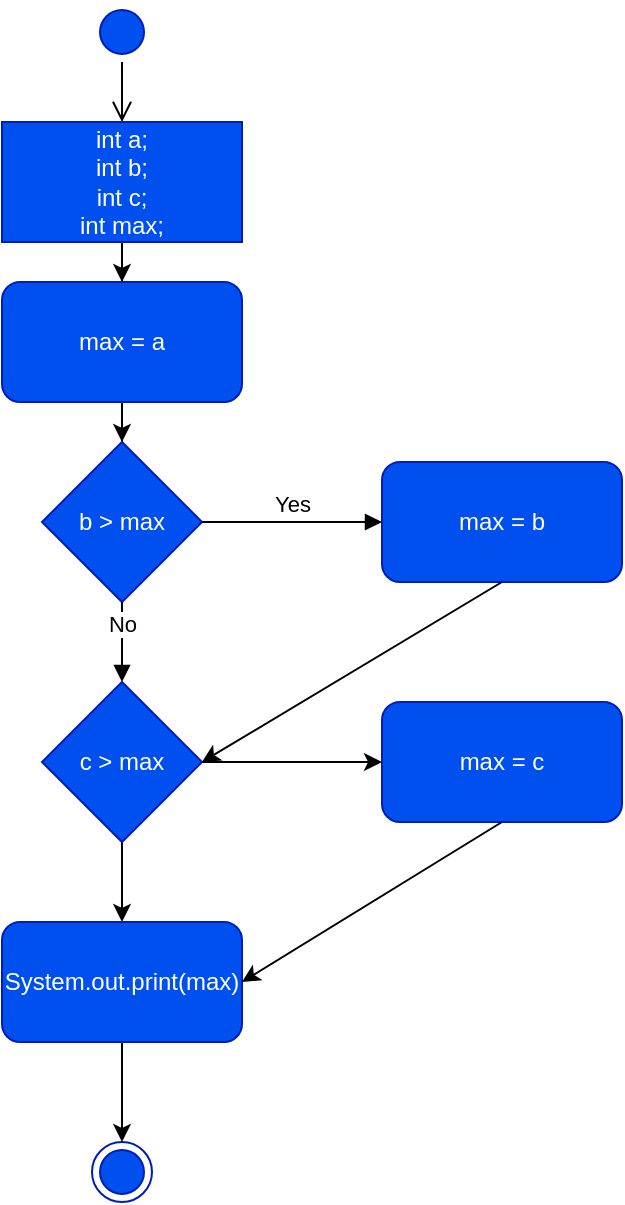 <mxfile version="21.6.8" type="device">
  <diagram name="Page-1" id="WHQLFZEmOLXgxnO-ru3o">
    <mxGraphModel dx="794" dy="511" grid="1" gridSize="10" guides="1" tooltips="1" connect="1" arrows="1" fold="1" page="1" pageScale="1" pageWidth="850" pageHeight="1100" background="none" math="0" shadow="0">
      <root>
        <mxCell id="0" />
        <mxCell id="1" parent="0" />
        <mxCell id="BrLQcdWhv361JB5G2Uyz-1" value="" style="ellipse;html=1;shape=startState;shadow=0;fillColor=#0050ef;fontColor=#ffffff;strokeColor=#001DBC;" parent="1" vertex="1">
          <mxGeometry x="175" y="80" width="30" height="30" as="geometry" />
        </mxCell>
        <mxCell id="B_OPzfA6b2jCfDyIjKJi-4" value="" style="edgeStyle=orthogonalEdgeStyle;rounded=0;orthogonalLoop=1;jettySize=auto;html=1;" edge="1" parent="1" source="B_OPzfA6b2jCfDyIjKJi-1" target="B_OPzfA6b2jCfDyIjKJi-2">
          <mxGeometry relative="1" as="geometry" />
        </mxCell>
        <mxCell id="B_OPzfA6b2jCfDyIjKJi-10" value="" style="edgeStyle=orthogonalEdgeStyle;rounded=0;orthogonalLoop=1;jettySize=auto;html=1;" edge="1" parent="1" source="B_OPzfA6b2jCfDyIjKJi-2" target="B_OPzfA6b2jCfDyIjKJi-5">
          <mxGeometry relative="1" as="geometry" />
        </mxCell>
        <mxCell id="B_OPzfA6b2jCfDyIjKJi-2" value="max = a" style="rounded=1;whiteSpace=wrap;html=1;fillColor=#0050ef;fontColor=#ffffff;strokeColor=#001DBC;" vertex="1" parent="1">
          <mxGeometry x="130" y="220" width="120" height="60" as="geometry" />
        </mxCell>
        <mxCell id="B_OPzfA6b2jCfDyIjKJi-5" value="b &amp;gt; max" style="rhombus;whiteSpace=wrap;html=1;fillColor=#0050ef;fontColor=#ffffff;strokeColor=#001DBC;" vertex="1" parent="1">
          <mxGeometry x="150" y="300" width="80" height="80" as="geometry" />
        </mxCell>
        <mxCell id="B_OPzfA6b2jCfDyIjKJi-6" value="" style="edgeStyle=orthogonalEdgeStyle;html=1;verticalAlign=bottom;endArrow=open;endSize=8;rounded=0;shadow=0;" edge="1" parent="1" source="BrLQcdWhv361JB5G2Uyz-1" target="B_OPzfA6b2jCfDyIjKJi-1">
          <mxGeometry relative="1" as="geometry">
            <mxPoint x="405" y="170" as="targetPoint" />
            <mxPoint x="405" y="110" as="sourcePoint" />
          </mxGeometry>
        </mxCell>
        <mxCell id="B_OPzfA6b2jCfDyIjKJi-1" value="int a;&lt;br&gt;int b;&lt;br&gt;int c;&lt;br&gt;int max;" style="rounded=0;whiteSpace=wrap;html=1;fillColor=#0050ef;fontColor=#ffffff;strokeColor=#001DBC;" vertex="1" parent="1">
          <mxGeometry x="130" y="140" width="120" height="60" as="geometry" />
        </mxCell>
        <mxCell id="B_OPzfA6b2jCfDyIjKJi-16" value="max = b" style="rounded=1;whiteSpace=wrap;html=1;fillColor=#0050ef;fontColor=#ffffff;strokeColor=#001DBC;" vertex="1" parent="1">
          <mxGeometry x="320" y="310" width="120" height="60" as="geometry" />
        </mxCell>
        <mxCell id="B_OPzfA6b2jCfDyIjKJi-37" value="" style="edgeStyle=orthogonalEdgeStyle;rounded=0;orthogonalLoop=1;jettySize=auto;html=1;" edge="1" parent="1" source="B_OPzfA6b2jCfDyIjKJi-25" target="B_OPzfA6b2jCfDyIjKJi-36">
          <mxGeometry relative="1" as="geometry" />
        </mxCell>
        <mxCell id="B_OPzfA6b2jCfDyIjKJi-42" value="" style="edgeStyle=orthogonalEdgeStyle;rounded=0;orthogonalLoop=1;jettySize=auto;html=1;" edge="1" parent="1" source="B_OPzfA6b2jCfDyIjKJi-25" target="B_OPzfA6b2jCfDyIjKJi-41">
          <mxGeometry relative="1" as="geometry" />
        </mxCell>
        <mxCell id="B_OPzfA6b2jCfDyIjKJi-25" value="c &amp;gt; max" style="rhombus;whiteSpace=wrap;html=1;fillColor=#0050ef;strokeColor=#001DBC;fontColor=#ffffff;" vertex="1" parent="1">
          <mxGeometry x="150" y="420" width="80" height="80" as="geometry" />
        </mxCell>
        <mxCell id="B_OPzfA6b2jCfDyIjKJi-33" value="Yes" style="html=1;verticalAlign=bottom;endArrow=block;edgeStyle=elbowEdgeStyle;elbow=vertical;curved=0;rounded=0;exitX=1;exitY=0.5;exitDx=0;exitDy=0;entryX=0;entryY=0.5;entryDx=0;entryDy=0;" edge="1" parent="1" source="B_OPzfA6b2jCfDyIjKJi-5" target="B_OPzfA6b2jCfDyIjKJi-16">
          <mxGeometry width="80" relative="1" as="geometry">
            <mxPoint x="230" y="410" as="sourcePoint" />
            <mxPoint x="310" y="410" as="targetPoint" />
          </mxGeometry>
        </mxCell>
        <mxCell id="B_OPzfA6b2jCfDyIjKJi-34" value="No" style="html=1;verticalAlign=bottom;endArrow=block;edgeStyle=elbowEdgeStyle;elbow=vertical;curved=0;rounded=0;exitX=0.5;exitY=1;exitDx=0;exitDy=0;entryX=0.5;entryY=0;entryDx=0;entryDy=0;" edge="1" parent="1" source="B_OPzfA6b2jCfDyIjKJi-5" target="B_OPzfA6b2jCfDyIjKJi-25">
          <mxGeometry width="80" relative="1" as="geometry">
            <mxPoint x="380" y="470" as="sourcePoint" />
            <mxPoint x="460" y="470" as="targetPoint" />
          </mxGeometry>
        </mxCell>
        <mxCell id="B_OPzfA6b2jCfDyIjKJi-35" value="" style="endArrow=classic;html=1;rounded=0;exitX=0.5;exitY=1;exitDx=0;exitDy=0;entryX=1;entryY=0.5;entryDx=0;entryDy=0;" edge="1" parent="1" source="B_OPzfA6b2jCfDyIjKJi-16" target="B_OPzfA6b2jCfDyIjKJi-25">
          <mxGeometry width="50" height="50" relative="1" as="geometry">
            <mxPoint x="300" y="420" as="sourcePoint" />
            <mxPoint x="350" y="370" as="targetPoint" />
          </mxGeometry>
        </mxCell>
        <mxCell id="B_OPzfA6b2jCfDyIjKJi-36" value="max = c" style="rounded=1;whiteSpace=wrap;html=1;fillColor=#0050ef;fontColor=#ffffff;strokeColor=#001DBC;" vertex="1" parent="1">
          <mxGeometry x="320" y="430" width="120" height="60" as="geometry" />
        </mxCell>
        <mxCell id="B_OPzfA6b2jCfDyIjKJi-38" value="" style="ellipse;html=1;shape=endState;fillColor=#0050ef;strokeColor=#001DBC;fontColor=#ffffff;" vertex="1" parent="1">
          <mxGeometry x="175" y="650" width="30" height="30" as="geometry" />
        </mxCell>
        <mxCell id="B_OPzfA6b2jCfDyIjKJi-43" value="" style="edgeStyle=orthogonalEdgeStyle;rounded=0;orthogonalLoop=1;jettySize=auto;html=1;" edge="1" parent="1" source="B_OPzfA6b2jCfDyIjKJi-41" target="B_OPzfA6b2jCfDyIjKJi-38">
          <mxGeometry relative="1" as="geometry" />
        </mxCell>
        <mxCell id="B_OPzfA6b2jCfDyIjKJi-41" value="System.out.print(max)" style="rounded=1;whiteSpace=wrap;html=1;fillColor=#0050ef;fontColor=#ffffff;strokeColor=#001DBC;" vertex="1" parent="1">
          <mxGeometry x="130" y="540" width="120" height="60" as="geometry" />
        </mxCell>
        <mxCell id="B_OPzfA6b2jCfDyIjKJi-44" value="" style="endArrow=classic;html=1;rounded=0;exitX=0.5;exitY=1;exitDx=0;exitDy=0;entryX=1;entryY=0.5;entryDx=0;entryDy=0;" edge="1" parent="1" source="B_OPzfA6b2jCfDyIjKJi-36" target="B_OPzfA6b2jCfDyIjKJi-41">
          <mxGeometry width="50" height="50" relative="1" as="geometry">
            <mxPoint x="340" y="610" as="sourcePoint" />
            <mxPoint x="390" y="560" as="targetPoint" />
          </mxGeometry>
        </mxCell>
      </root>
    </mxGraphModel>
  </diagram>
</mxfile>
